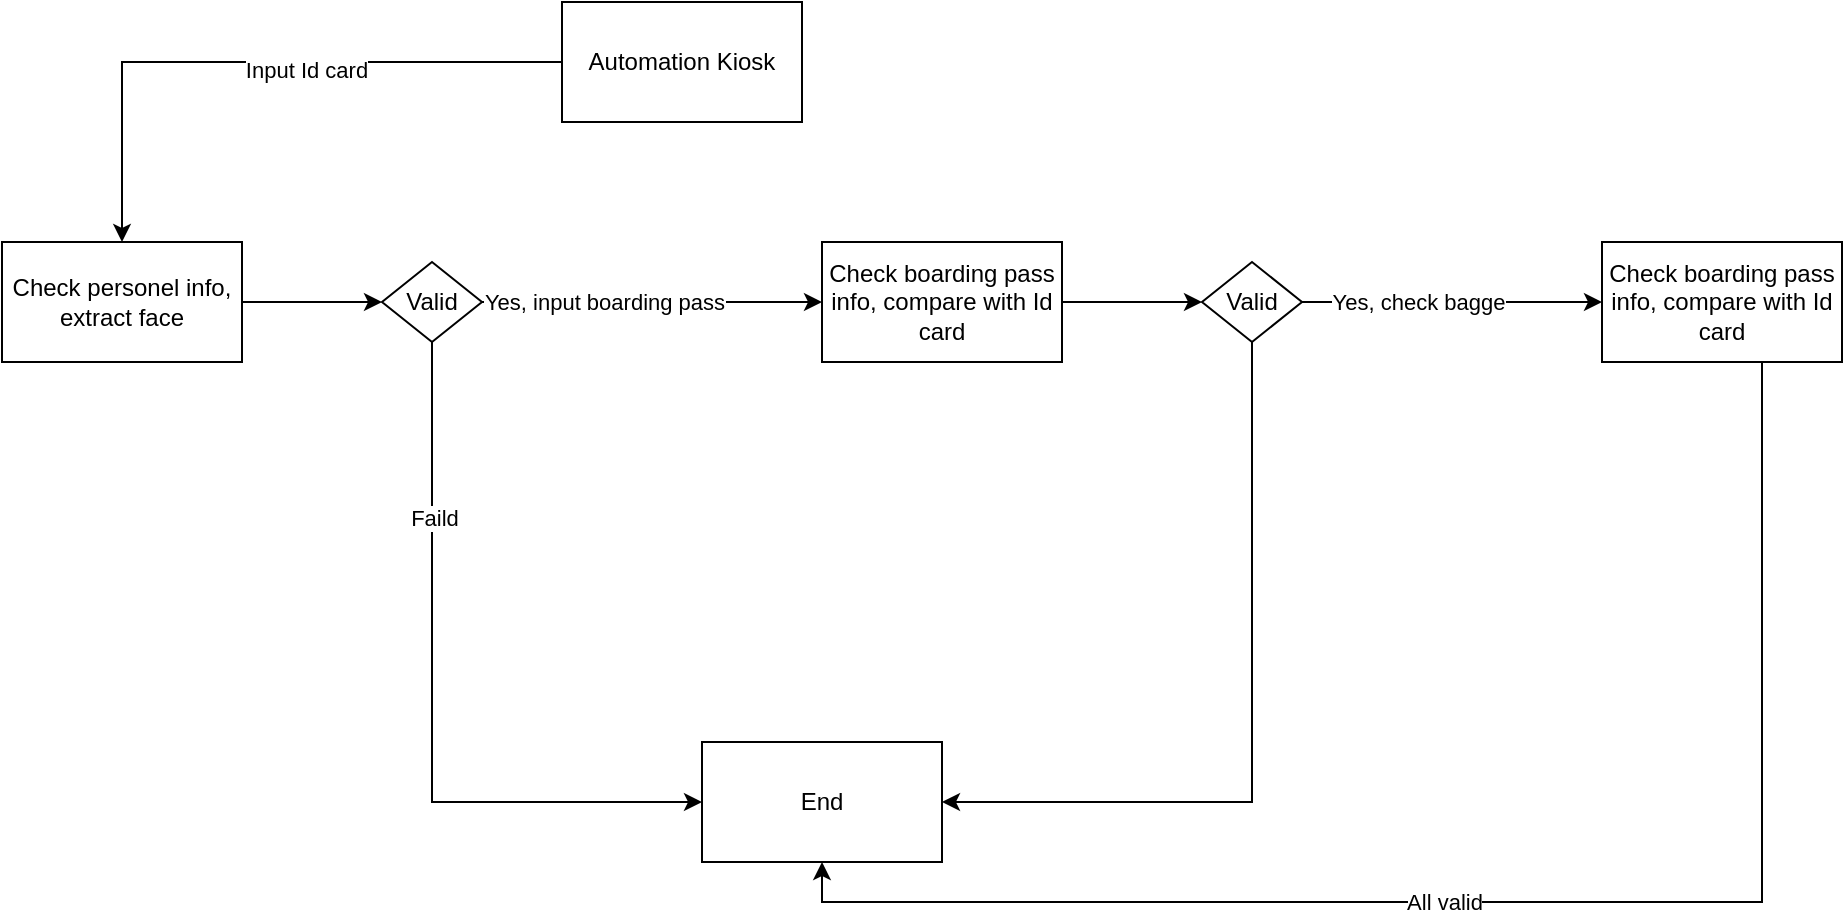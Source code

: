 <mxfile version="22.1.11" type="device">
  <diagram name="Page-1" id="46krPi5HLdfhXIgeGULV">
    <mxGraphModel dx="1036" dy="701" grid="1" gridSize="10" guides="1" tooltips="1" connect="1" arrows="1" fold="1" page="1" pageScale="1" pageWidth="850" pageHeight="1100" math="0" shadow="0">
      <root>
        <mxCell id="0" />
        <mxCell id="1" parent="0" />
        <mxCell id="TmVYcLPJFoG8RGxdMic--3" style="edgeStyle=orthogonalEdgeStyle;rounded=0;orthogonalLoop=1;jettySize=auto;html=1;" edge="1" parent="1" source="TmVYcLPJFoG8RGxdMic--1" target="TmVYcLPJFoG8RGxdMic--2">
          <mxGeometry relative="1" as="geometry" />
        </mxCell>
        <mxCell id="TmVYcLPJFoG8RGxdMic--4" value="Input Id card" style="edgeLabel;html=1;align=center;verticalAlign=middle;resizable=0;points=[];" vertex="1" connectable="0" parent="TmVYcLPJFoG8RGxdMic--3">
          <mxGeometry x="-0.175" y="4" relative="1" as="geometry">
            <mxPoint as="offset" />
          </mxGeometry>
        </mxCell>
        <mxCell id="TmVYcLPJFoG8RGxdMic--1" value="Automation Kiosk" style="rounded=0;whiteSpace=wrap;html=1;" vertex="1" parent="1">
          <mxGeometry x="320" y="110" width="120" height="60" as="geometry" />
        </mxCell>
        <mxCell id="TmVYcLPJFoG8RGxdMic--9" value="" style="edgeStyle=orthogonalEdgeStyle;rounded=0;orthogonalLoop=1;jettySize=auto;html=1;" edge="1" parent="1" source="TmVYcLPJFoG8RGxdMic--2" target="TmVYcLPJFoG8RGxdMic--8">
          <mxGeometry relative="1" as="geometry" />
        </mxCell>
        <mxCell id="TmVYcLPJFoG8RGxdMic--2" value="Check personel info, extract face" style="rounded=0;whiteSpace=wrap;html=1;" vertex="1" parent="1">
          <mxGeometry x="40" y="230" width="120" height="60" as="geometry" />
        </mxCell>
        <mxCell id="TmVYcLPJFoG8RGxdMic--21" style="edgeStyle=orthogonalEdgeStyle;rounded=0;orthogonalLoop=1;jettySize=auto;html=1;entryX=0;entryY=0.5;entryDx=0;entryDy=0;" edge="1" parent="1" source="TmVYcLPJFoG8RGxdMic--5" target="TmVYcLPJFoG8RGxdMic--16">
          <mxGeometry relative="1" as="geometry" />
        </mxCell>
        <mxCell id="TmVYcLPJFoG8RGxdMic--5" value="Check boarding pass info, compare with Id card" style="rounded=0;whiteSpace=wrap;html=1;" vertex="1" parent="1">
          <mxGeometry x="450" y="230" width="120" height="60" as="geometry" />
        </mxCell>
        <mxCell id="TmVYcLPJFoG8RGxdMic--10" value="" style="edgeStyle=orthogonalEdgeStyle;rounded=0;orthogonalLoop=1;jettySize=auto;html=1;" edge="1" parent="1" source="TmVYcLPJFoG8RGxdMic--8" target="TmVYcLPJFoG8RGxdMic--5">
          <mxGeometry relative="1" as="geometry" />
        </mxCell>
        <mxCell id="TmVYcLPJFoG8RGxdMic--11" value="Yes, input boarding pass" style="edgeLabel;html=1;align=center;verticalAlign=middle;resizable=0;points=[];" vertex="1" connectable="0" parent="TmVYcLPJFoG8RGxdMic--10">
          <mxGeometry x="-0.291" relative="1" as="geometry">
            <mxPoint as="offset" />
          </mxGeometry>
        </mxCell>
        <mxCell id="TmVYcLPJFoG8RGxdMic--13" style="edgeStyle=orthogonalEdgeStyle;rounded=0;orthogonalLoop=1;jettySize=auto;html=1;entryX=0;entryY=0.5;entryDx=0;entryDy=0;" edge="1" parent="1" source="TmVYcLPJFoG8RGxdMic--8" target="TmVYcLPJFoG8RGxdMic--12">
          <mxGeometry relative="1" as="geometry">
            <Array as="points">
              <mxPoint x="255" y="510" />
            </Array>
          </mxGeometry>
        </mxCell>
        <mxCell id="TmVYcLPJFoG8RGxdMic--14" value="Faild" style="edgeLabel;html=1;align=center;verticalAlign=middle;resizable=0;points=[];" vertex="1" connectable="0" parent="TmVYcLPJFoG8RGxdMic--13">
          <mxGeometry x="-0.521" y="1" relative="1" as="geometry">
            <mxPoint as="offset" />
          </mxGeometry>
        </mxCell>
        <mxCell id="TmVYcLPJFoG8RGxdMic--8" value="Valid" style="rhombus;whiteSpace=wrap;html=1;" vertex="1" parent="1">
          <mxGeometry x="230" y="240" width="50" height="40" as="geometry" />
        </mxCell>
        <mxCell id="TmVYcLPJFoG8RGxdMic--12" value="End" style="rounded=0;whiteSpace=wrap;html=1;" vertex="1" parent="1">
          <mxGeometry x="390" y="480" width="120" height="60" as="geometry" />
        </mxCell>
        <mxCell id="TmVYcLPJFoG8RGxdMic--18" style="edgeStyle=orthogonalEdgeStyle;rounded=0;orthogonalLoop=1;jettySize=auto;html=1;entryX=0;entryY=0.5;entryDx=0;entryDy=0;" edge="1" parent="1" source="TmVYcLPJFoG8RGxdMic--16" target="TmVYcLPJFoG8RGxdMic--17">
          <mxGeometry relative="1" as="geometry" />
        </mxCell>
        <mxCell id="TmVYcLPJFoG8RGxdMic--19" value="Yes, check bagge" style="edgeLabel;html=1;align=center;verticalAlign=middle;resizable=0;points=[];" vertex="1" connectable="0" parent="TmVYcLPJFoG8RGxdMic--18">
          <mxGeometry x="-0.229" relative="1" as="geometry">
            <mxPoint as="offset" />
          </mxGeometry>
        </mxCell>
        <mxCell id="TmVYcLPJFoG8RGxdMic--20" style="edgeStyle=orthogonalEdgeStyle;rounded=0;orthogonalLoop=1;jettySize=auto;html=1;entryX=1;entryY=0.5;entryDx=0;entryDy=0;" edge="1" parent="1" source="TmVYcLPJFoG8RGxdMic--16" target="TmVYcLPJFoG8RGxdMic--12">
          <mxGeometry relative="1" as="geometry">
            <Array as="points">
              <mxPoint x="665" y="510" />
            </Array>
          </mxGeometry>
        </mxCell>
        <mxCell id="TmVYcLPJFoG8RGxdMic--16" value="Valid" style="rhombus;whiteSpace=wrap;html=1;" vertex="1" parent="1">
          <mxGeometry x="640" y="240" width="50" height="40" as="geometry" />
        </mxCell>
        <mxCell id="TmVYcLPJFoG8RGxdMic--23" style="edgeStyle=orthogonalEdgeStyle;rounded=0;orthogonalLoop=1;jettySize=auto;html=1;entryX=0.5;entryY=1;entryDx=0;entryDy=0;" edge="1" parent="1" source="TmVYcLPJFoG8RGxdMic--17" target="TmVYcLPJFoG8RGxdMic--12">
          <mxGeometry relative="1" as="geometry">
            <Array as="points">
              <mxPoint x="920" y="560" />
              <mxPoint x="450" y="560" />
            </Array>
          </mxGeometry>
        </mxCell>
        <mxCell id="TmVYcLPJFoG8RGxdMic--24" value="All valid" style="edgeLabel;html=1;align=center;verticalAlign=middle;resizable=0;points=[];" vertex="1" connectable="0" parent="TmVYcLPJFoG8RGxdMic--23">
          <mxGeometry x="0.13" relative="1" as="geometry">
            <mxPoint as="offset" />
          </mxGeometry>
        </mxCell>
        <mxCell id="TmVYcLPJFoG8RGxdMic--17" value="Check boarding pass info, compare with Id card" style="rounded=0;whiteSpace=wrap;html=1;" vertex="1" parent="1">
          <mxGeometry x="840" y="230" width="120" height="60" as="geometry" />
        </mxCell>
      </root>
    </mxGraphModel>
  </diagram>
</mxfile>
